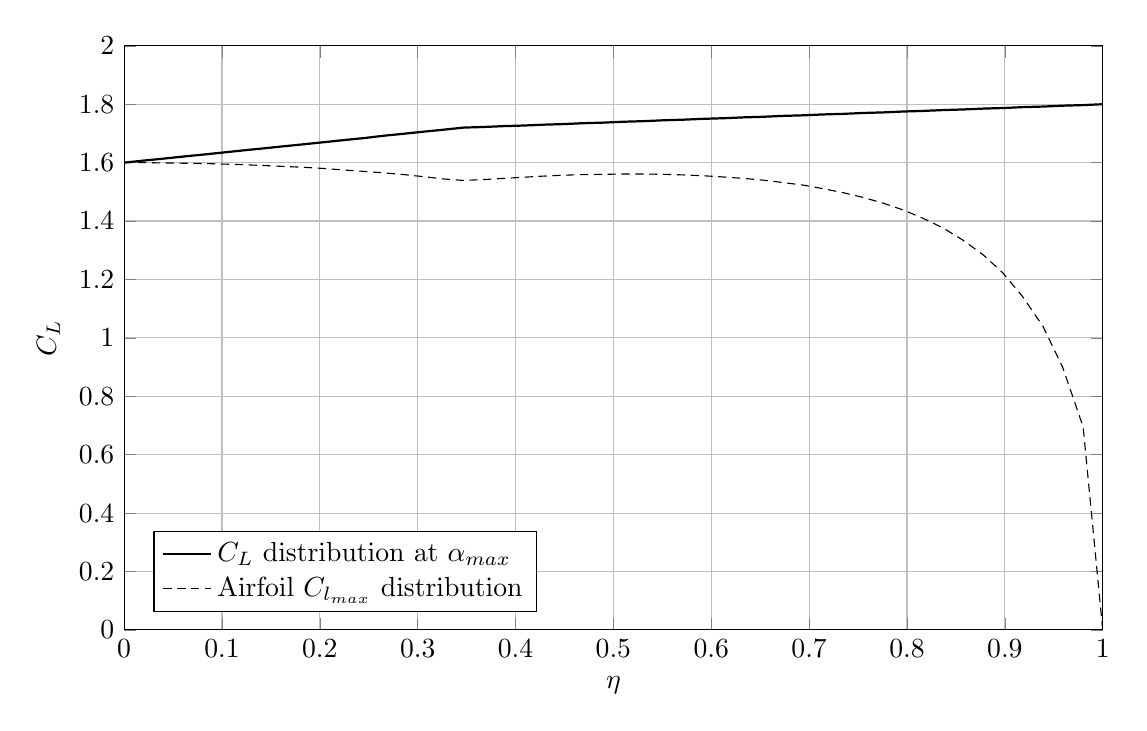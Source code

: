 %Stall Path of Wing 

\begin{tikzpicture}
\begin{axis}[
width=14.01cm,
height=9cm,
scaled ticks=false, tick label style={/pgf/number format/fixed},
xmin=0,
xmax=1,
xlabel={$\eta$},
xmajorgrids,
ymin=0,
ymax=2,
ylabel={$C_L$ },
ymajorgrids,
legend style={at={(0.03,0.1)},anchor=west,draw=black,fill=white,legend cell align=left},
legend entries = {$C_L$ distribution at $\alpha_{max}$\\Airfoil $C_{l_{max}}$ distribution\\}
]

\addplot [
color=black,
thick
]
table[row sep=crcr]{
0.0	1.6\\
0.02	1.607\\
0.041	1.614\\
0.061	1.621\\
0.082	1.628\\
0.102	1.635\\
0.122	1.642\\
0.143	1.649\\
0.163	1.656\\
0.184	1.663\\
0.204	1.67\\
0.224	1.677\\
0.245	1.684\\
0.265	1.692\\
0.286	1.699\\
0.306	1.706\\
0.327	1.713\\
0.347	1.72\\
0.367	1.722\\
0.388	1.725\\
0.408	1.727\\
0.429	1.73\\
0.449	1.732\\
0.469	1.735\\
0.49	1.737\\
0.51	1.74\\
0.531	1.742\\
0.551	1.745\\
0.571	1.747\\
0.592	1.75\\
0.612	1.752\\
0.633	1.755\\
0.653	1.757\\
0.673	1.76\\
0.694	1.762\\
0.714	1.765\\
0.735	1.767\\
0.755	1.77\\
0.776	1.772\\
0.796	1.775\\
0.816	1.777\\
0.837	1.78\\
0.857	1.782\\
0.878	1.785\\
0.898	1.787\\
0.918	1.79\\
0.939	1.792\\
0.959	1.795\\
0.98	1.797\\
1.0	1.8\\
};

\addplot [
color=black,
densely dashed
]
table[row sep=crcr]{
0.0	1.6\\
0.02	1.6\\
0.041	1.599\\
0.061	1.598\\
0.082	1.597\\
0.102	1.595\\
0.122	1.593\\
0.143	1.59\\
0.163	1.587\\
0.184	1.584\\
0.204	1.58\\
0.224	1.575\\
0.245	1.57\\
0.265	1.565\\
0.286	1.559\\
0.306	1.552\\
0.327	1.544\\
0.347	1.539\\
0.367	1.542\\
0.388	1.546\\
0.408	1.55\\
0.429	1.554\\
0.449	1.557\\
0.469	1.559\\
0.49	1.56\\
0.51	1.561\\
0.531	1.561\\
0.551	1.56\\
0.571	1.558\\
0.592	1.555\\
0.612	1.551\\
0.633	1.546\\
0.653	1.54\\
0.673	1.532\\
0.694	1.523\\
0.714	1.511\\
0.735	1.497\\
0.755	1.481\\
0.776	1.461\\
0.796	1.438\\
0.816	1.41\\
0.837	1.376\\
0.857	1.335\\
0.878	1.284\\
0.898	1.222\\
0.918	1.142\\
0.939	1.039\\
0.959	0.9\\
0.98	0.695\\
1.0	0.0\\
};
\end{axis}
\end{tikzpicture}%

